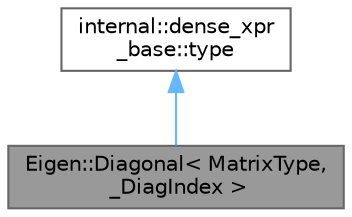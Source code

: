 digraph "Eigen::Diagonal&lt; MatrixType, _DiagIndex &gt;"
{
 // LATEX_PDF_SIZE
  bgcolor="transparent";
  edge [fontname=Helvetica,fontsize=10,labelfontname=Helvetica,labelfontsize=10];
  node [fontname=Helvetica,fontsize=10,shape=box,height=0.2,width=0.4];
  Node1 [id="Node000001",label="Eigen::Diagonal\< MatrixType,\l _DiagIndex \>",height=0.2,width=0.4,color="gray40", fillcolor="grey60", style="filled", fontcolor="black",tooltip="Expression of a diagonal/subdiagonal/superdiagonal in a matrix"];
  Node2 -> Node1 [id="edge2_Node000001_Node000002",dir="back",color="steelblue1",style="solid",tooltip=" "];
  Node2 [id="Node000002",label="internal::dense_xpr\l_base::type",height=0.2,width=0.4,color="gray40", fillcolor="white", style="filled",tooltip=" "];
}
